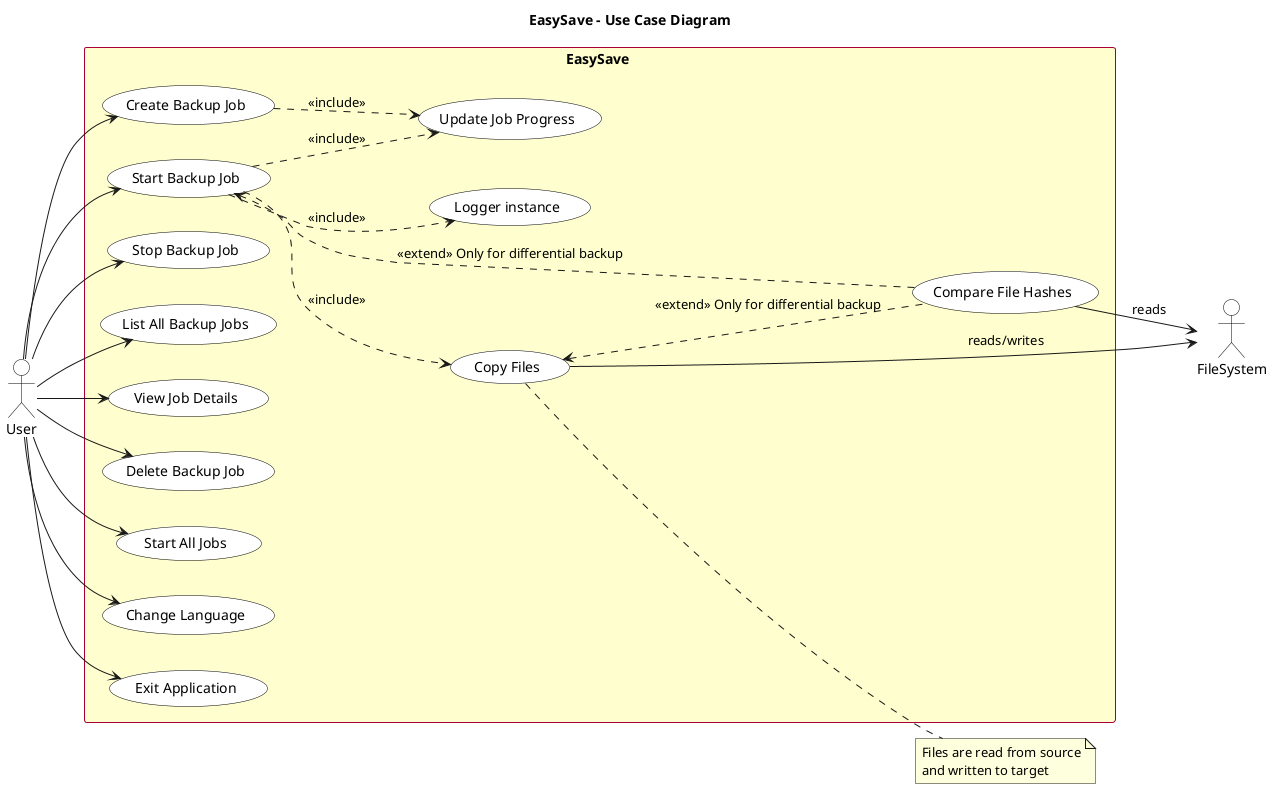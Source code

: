 @startuml EasySaveUseCaseDiagram

title "EasySave - Use Case Diagram"

skinparam usecaseBorderColor #000000
skinparam usecaseBackgroundColor #FFFFFF
skinparam actorBorderColor #000000
skinparam actorBackgroundColor #FFFFFF
skinparam packageBackgroundColor #FEFECE
skinparam packageBorderColor #A80036

left to right direction
actor User as user
actor FileSystem as fs

rectangle "EasySave " {
  usecase "Create Backup Job" as UC1
  usecase "Start Backup Job" as UC2
  usecase "Stop Backup Job" as UC3
  usecase "List All Backup Jobs" as UC4
  usecase "View Job Details" as UC5
  usecase "Delete Backup Job" as UC6
  usecase "Start All Jobs" as UC7
  usecase "Change Language" as UC8
  usecase "Exit Application" as UC9
  
  usecase "Copy Files" as UC10
  usecase "Compare File Hashes" as UC11
  usecase "Logger instance" as UC12
  usecase "Update Job Progress" as UC13
}

user --> UC1
user --> UC2
user --> UC3
user --> UC4
user --> UC5
user --> UC6
user --> UC7
user --> UC8
user --> UC9

UC1 ..> UC13 : <<include>>
UC2 ..> UC10 : <<include>>
UC2 ..> UC12 : <<include>>
UC2 ..> UC13 : <<include>>
UC10 <.. UC11 : <<extend>> Only for differential backup
UC2 <.. UC11 : <<extend>> Only for differential backup

UC10 --> fs : reads/writes
UC11 --> fs : reads

note "Files are read from source\nand written to target" as N1
UC10 .. N1

@enduml